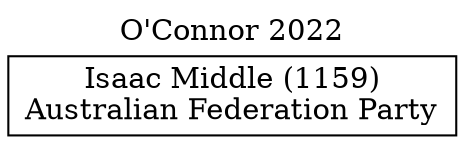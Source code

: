 // House preference flow
digraph "Isaac Middle (1159)_O'Connor_2022" {
	graph [label="O'Connor 2022" labelloc=t mclimit=10]
	node [shape=box]
	"Isaac Middle (1159)" [label="Isaac Middle (1159)
Australian Federation Party"]
}
